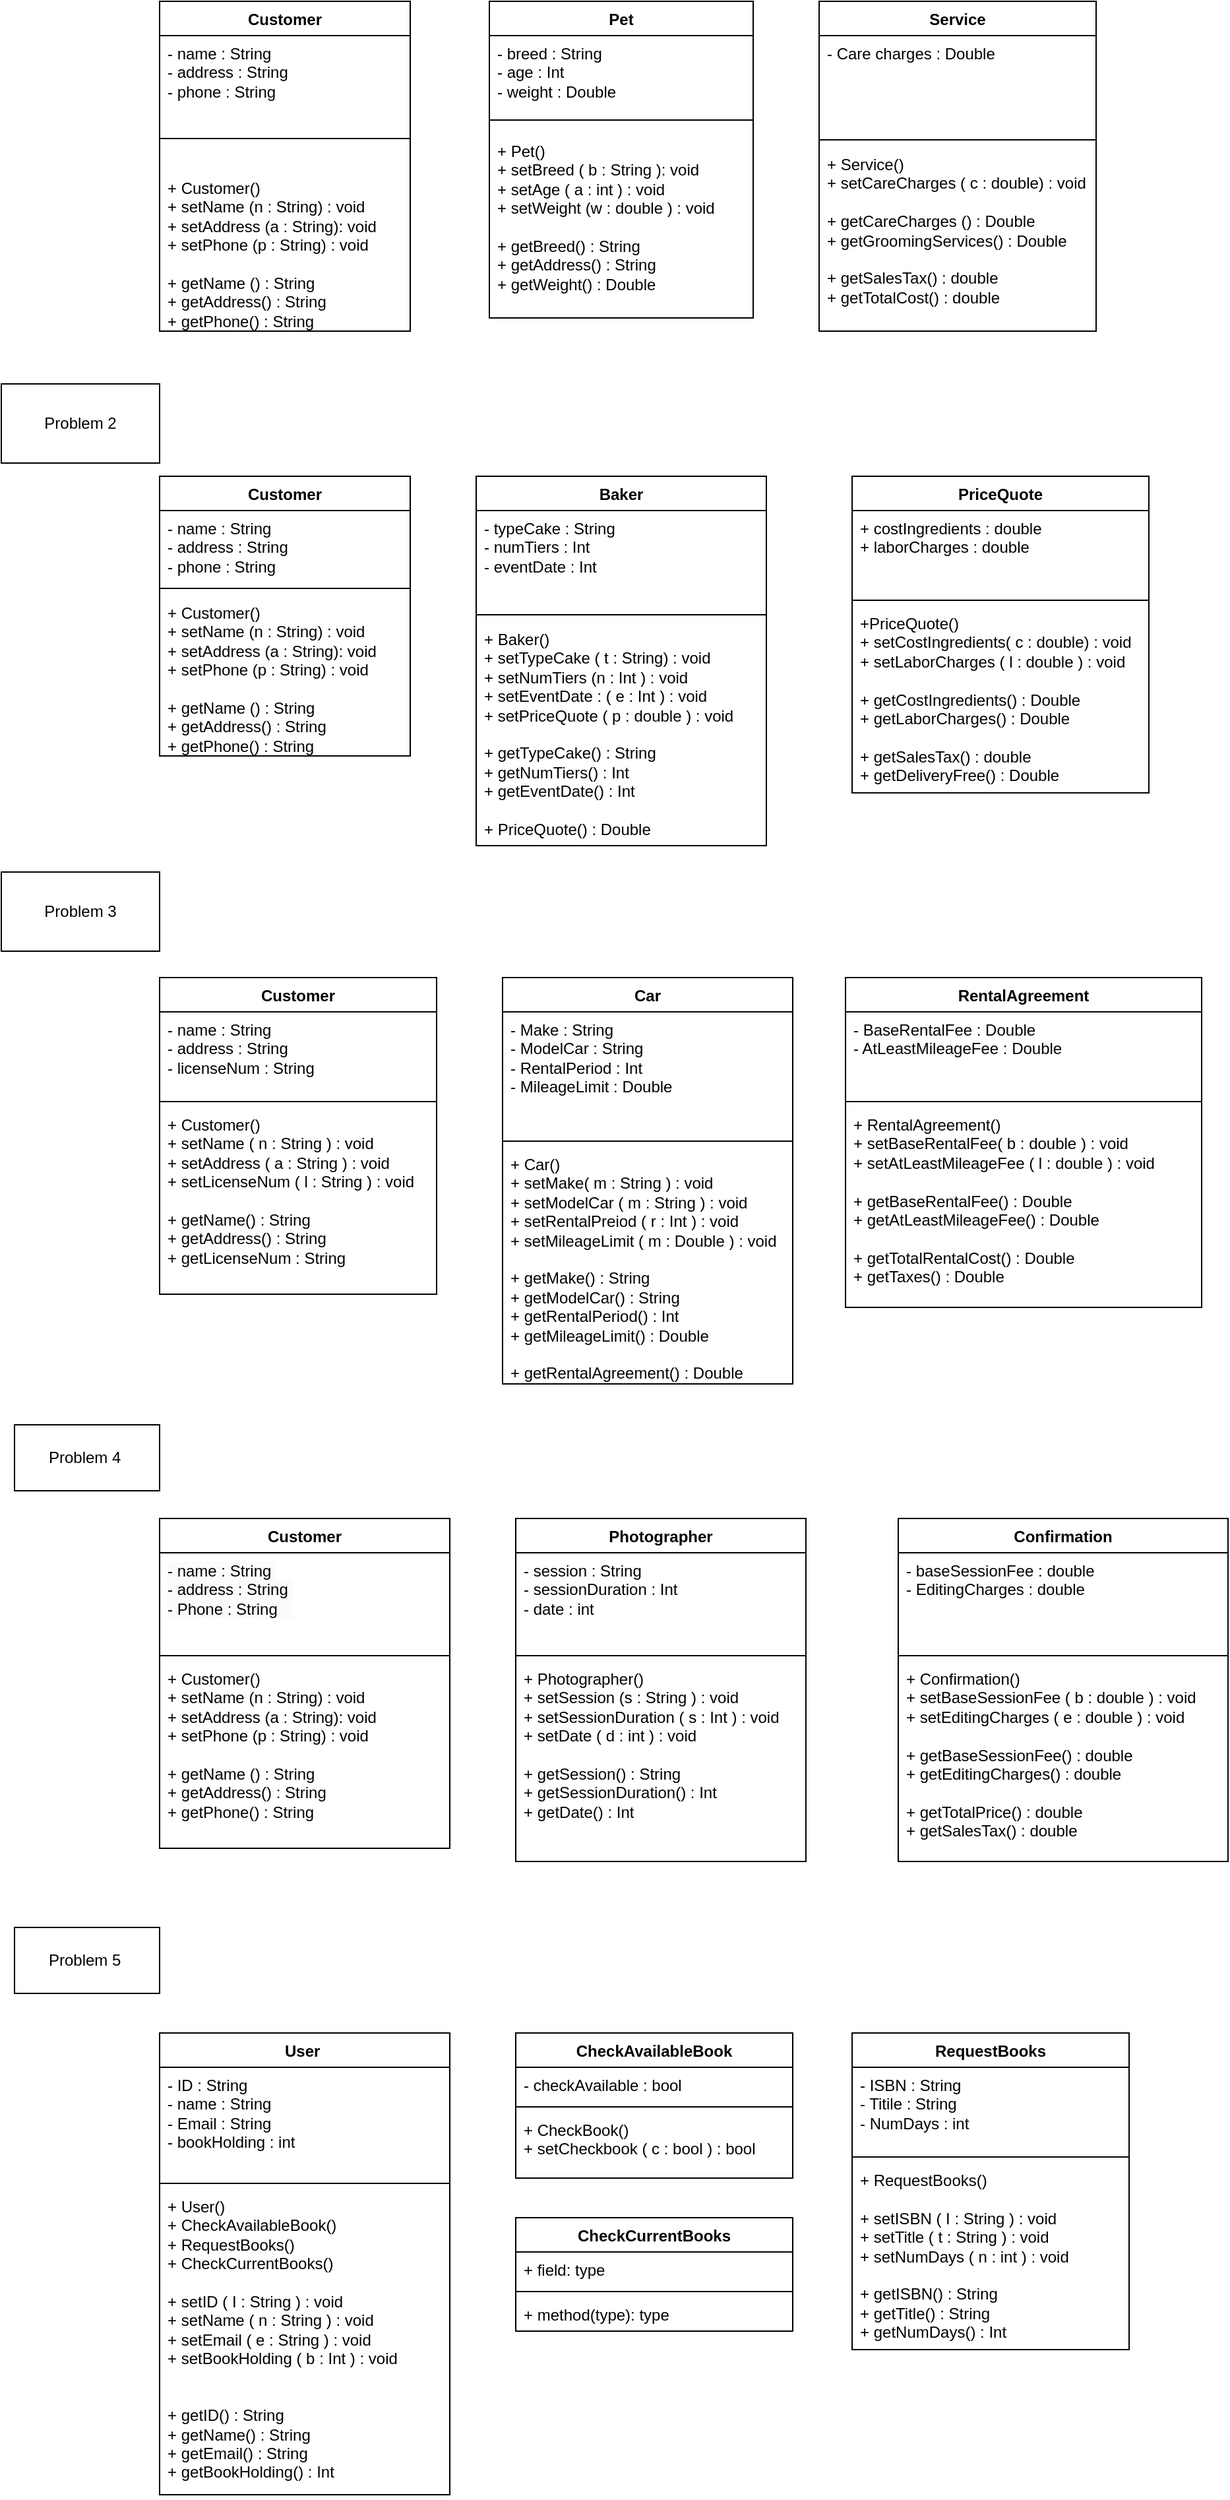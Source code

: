 <mxfile version="24.7.17">
  <diagram name="Trang-1" id="WxA1R4b5yNmjerVU3twO">
    <mxGraphModel dx="1877" dy="565" grid="1" gridSize="10" guides="1" tooltips="1" connect="1" arrows="1" fold="1" page="1" pageScale="1" pageWidth="827" pageHeight="1169" math="0" shadow="0">
      <root>
        <mxCell id="0" />
        <mxCell id="1" parent="0" />
        <mxCell id="9NUMEEZ8bmOmCa07p7i1-1" value="Customer" style="swimlane;fontStyle=1;align=center;verticalAlign=top;childLayout=stackLayout;horizontal=1;startSize=26;horizontalStack=0;resizeParent=1;resizeParentMax=0;resizeLast=0;collapsible=1;marginBottom=0;whiteSpace=wrap;html=1;" vertex="1" parent="1">
          <mxGeometry x="40" y="40" width="190" height="250" as="geometry" />
        </mxCell>
        <mxCell id="9NUMEEZ8bmOmCa07p7i1-2" value="- name : String&lt;div&gt;- address : String&amp;nbsp;&lt;/div&gt;&lt;div&gt;- phone : String&amp;nbsp;&lt;/div&gt;&lt;div&gt;&lt;br&gt;&lt;/div&gt;&lt;div&gt;&lt;br&gt;&lt;/div&gt;&lt;div&gt;&lt;br&gt;&lt;/div&gt;&lt;div&gt;&lt;br&gt;&lt;/div&gt;&lt;div&gt;&lt;br&gt;&lt;/div&gt;" style="text;strokeColor=none;fillColor=none;align=left;verticalAlign=top;spacingLeft=4;spacingRight=4;overflow=hidden;rotatable=0;points=[[0,0.5],[1,0.5]];portConstraint=eastwest;whiteSpace=wrap;html=1;" vertex="1" parent="9NUMEEZ8bmOmCa07p7i1-1">
          <mxGeometry y="26" width="190" height="54" as="geometry" />
        </mxCell>
        <mxCell id="9NUMEEZ8bmOmCa07p7i1-3" value="" style="line;strokeWidth=1;fillColor=none;align=left;verticalAlign=middle;spacingTop=-1;spacingLeft=3;spacingRight=3;rotatable=0;labelPosition=right;points=[];portConstraint=eastwest;strokeColor=inherit;" vertex="1" parent="9NUMEEZ8bmOmCa07p7i1-1">
          <mxGeometry y="80" width="190" height="48" as="geometry" />
        </mxCell>
        <mxCell id="9NUMEEZ8bmOmCa07p7i1-4" value="+ Customer()&amp;nbsp;&lt;div&gt;+ setName (n : String) : void&lt;/div&gt;&lt;div&gt;+ setAddress (a : String): void&lt;br&gt;&lt;div&gt;+ setPhone (p : String) : void&lt;/div&gt;&lt;/div&gt;&lt;div&gt;&lt;br&gt;&lt;/div&gt;&lt;div&gt;+ getName () : String&lt;/div&gt;&lt;div&gt;+ getAddress() : String&lt;/div&gt;&lt;div&gt;+ getPhone() : String&lt;/div&gt;" style="text;strokeColor=none;fillColor=none;align=left;verticalAlign=top;spacingLeft=4;spacingRight=4;overflow=hidden;rotatable=0;points=[[0,0.5],[1,0.5]];portConstraint=eastwest;whiteSpace=wrap;html=1;" vertex="1" parent="9NUMEEZ8bmOmCa07p7i1-1">
          <mxGeometry y="128" width="190" height="122" as="geometry" />
        </mxCell>
        <mxCell id="9NUMEEZ8bmOmCa07p7i1-13" value="Pet" style="swimlane;fontStyle=1;align=center;verticalAlign=top;childLayout=stackLayout;horizontal=1;startSize=26;horizontalStack=0;resizeParent=1;resizeParentMax=0;resizeLast=0;collapsible=1;marginBottom=0;whiteSpace=wrap;html=1;" vertex="1" parent="1">
          <mxGeometry x="290" y="40" width="200" height="240" as="geometry" />
        </mxCell>
        <mxCell id="9NUMEEZ8bmOmCa07p7i1-14" value="- breed : String&amp;nbsp;&lt;div&gt;- age : Int&amp;nbsp;&lt;/div&gt;&lt;div&gt;- weight : Double&lt;/div&gt;" style="text;strokeColor=none;fillColor=none;align=left;verticalAlign=top;spacingLeft=4;spacingRight=4;overflow=hidden;rotatable=0;points=[[0,0.5],[1,0.5]];portConstraint=eastwest;whiteSpace=wrap;html=1;" vertex="1" parent="9NUMEEZ8bmOmCa07p7i1-13">
          <mxGeometry y="26" width="200" height="54" as="geometry" />
        </mxCell>
        <mxCell id="9NUMEEZ8bmOmCa07p7i1-15" value="" style="line;strokeWidth=1;fillColor=none;align=left;verticalAlign=middle;spacingTop=-1;spacingLeft=3;spacingRight=3;rotatable=0;labelPosition=right;points=[];portConstraint=eastwest;strokeColor=inherit;" vertex="1" parent="9NUMEEZ8bmOmCa07p7i1-13">
          <mxGeometry y="80" width="200" height="20" as="geometry" />
        </mxCell>
        <mxCell id="9NUMEEZ8bmOmCa07p7i1-16" value="+ Pet()&amp;nbsp;&lt;div&gt;+ setBreed ( b : String ): void&lt;/div&gt;&lt;div&gt;+ setAge ( a : int ) : void&lt;/div&gt;&lt;div&gt;+ setWeight (w : double ) : void&lt;/div&gt;&lt;div&gt;&lt;br&gt;&lt;/div&gt;&lt;div&gt;+ getBreed() : String&lt;/div&gt;&lt;div&gt;+ getAddress() : String&lt;/div&gt;&lt;div&gt;+ getWeight() : Double&lt;/div&gt;" style="text;strokeColor=none;fillColor=none;align=left;verticalAlign=top;spacingLeft=4;spacingRight=4;overflow=hidden;rotatable=0;points=[[0,0.5],[1,0.5]];portConstraint=eastwest;whiteSpace=wrap;html=1;" vertex="1" parent="9NUMEEZ8bmOmCa07p7i1-13">
          <mxGeometry y="100" width="200" height="140" as="geometry" />
        </mxCell>
        <mxCell id="9NUMEEZ8bmOmCa07p7i1-17" value="Service" style="swimlane;fontStyle=1;align=center;verticalAlign=top;childLayout=stackLayout;horizontal=1;startSize=26;horizontalStack=0;resizeParent=1;resizeParentMax=0;resizeLast=0;collapsible=1;marginBottom=0;whiteSpace=wrap;html=1;" vertex="1" parent="1">
          <mxGeometry x="540" y="40" width="210" height="250" as="geometry" />
        </mxCell>
        <mxCell id="9NUMEEZ8bmOmCa07p7i1-18" value="&lt;div&gt;- Care charges : Double&lt;/div&gt;&lt;div&gt;&lt;br&gt;&lt;/div&gt;" style="text;strokeColor=none;fillColor=none;align=left;verticalAlign=top;spacingLeft=4;spacingRight=4;overflow=hidden;rotatable=0;points=[[0,0.5],[1,0.5]];portConstraint=eastwest;whiteSpace=wrap;html=1;" vertex="1" parent="9NUMEEZ8bmOmCa07p7i1-17">
          <mxGeometry y="26" width="210" height="74" as="geometry" />
        </mxCell>
        <mxCell id="9NUMEEZ8bmOmCa07p7i1-19" value="" style="line;strokeWidth=1;fillColor=none;align=left;verticalAlign=middle;spacingTop=-1;spacingLeft=3;spacingRight=3;rotatable=0;labelPosition=right;points=[];portConstraint=eastwest;strokeColor=inherit;" vertex="1" parent="9NUMEEZ8bmOmCa07p7i1-17">
          <mxGeometry y="100" width="210" height="10" as="geometry" />
        </mxCell>
        <mxCell id="9NUMEEZ8bmOmCa07p7i1-20" value="+ Service()&lt;div&gt;+ setCareCharges ( c : double) : void&lt;/div&gt;&lt;div&gt;&lt;br&gt;&lt;/div&gt;&lt;div&gt;+ getCareCharges () : Double&lt;/div&gt;&lt;div&gt;+ getGroomingServices() : Double&lt;/div&gt;&lt;div&gt;&lt;br&gt;&lt;/div&gt;&lt;div&gt;+ getSalesTax() : double&lt;/div&gt;&lt;div&gt;+ getTotalCost() : double&lt;/div&gt;" style="text;strokeColor=none;fillColor=none;align=left;verticalAlign=top;spacingLeft=4;spacingRight=4;overflow=hidden;rotatable=0;points=[[0,0.5],[1,0.5]];portConstraint=eastwest;whiteSpace=wrap;html=1;" vertex="1" parent="9NUMEEZ8bmOmCa07p7i1-17">
          <mxGeometry y="110" width="210" height="140" as="geometry" />
        </mxCell>
        <mxCell id="9NUMEEZ8bmOmCa07p7i1-21" value="Problem 2" style="whiteSpace=wrap;html=1;" vertex="1" parent="1">
          <mxGeometry x="-80" y="330" width="120" height="60" as="geometry" />
        </mxCell>
        <mxCell id="9NUMEEZ8bmOmCa07p7i1-22" value="Customer" style="swimlane;fontStyle=1;align=center;verticalAlign=top;childLayout=stackLayout;horizontal=1;startSize=26;horizontalStack=0;resizeParent=1;resizeParentMax=0;resizeLast=0;collapsible=1;marginBottom=0;whiteSpace=wrap;html=1;" vertex="1" parent="1">
          <mxGeometry x="40" y="400" width="190" height="212" as="geometry" />
        </mxCell>
        <mxCell id="9NUMEEZ8bmOmCa07p7i1-23" value="- name : String&lt;div&gt;- address : String&amp;nbsp;&lt;/div&gt;&lt;div&gt;- phone : String&amp;nbsp;&lt;/div&gt;&lt;div&gt;&lt;br&gt;&lt;/div&gt;&lt;div&gt;&lt;br&gt;&lt;/div&gt;&lt;div&gt;&lt;br&gt;&lt;/div&gt;&lt;div&gt;&lt;br&gt;&lt;/div&gt;&lt;div&gt;&lt;br&gt;&lt;/div&gt;" style="text;strokeColor=none;fillColor=none;align=left;verticalAlign=top;spacingLeft=4;spacingRight=4;overflow=hidden;rotatable=0;points=[[0,0.5],[1,0.5]];portConstraint=eastwest;whiteSpace=wrap;html=1;" vertex="1" parent="9NUMEEZ8bmOmCa07p7i1-22">
          <mxGeometry y="26" width="190" height="54" as="geometry" />
        </mxCell>
        <mxCell id="9NUMEEZ8bmOmCa07p7i1-24" value="" style="line;strokeWidth=1;fillColor=none;align=left;verticalAlign=middle;spacingTop=-1;spacingLeft=3;spacingRight=3;rotatable=0;labelPosition=right;points=[];portConstraint=eastwest;strokeColor=inherit;" vertex="1" parent="9NUMEEZ8bmOmCa07p7i1-22">
          <mxGeometry y="80" width="190" height="10" as="geometry" />
        </mxCell>
        <mxCell id="9NUMEEZ8bmOmCa07p7i1-25" value="+ Customer()&amp;nbsp;&lt;div&gt;+ setName (n : String) : void&lt;/div&gt;&lt;div&gt;+ setAddress (a : String): void&lt;br&gt;&lt;div&gt;+ setPhone (p : String) : void&lt;/div&gt;&lt;/div&gt;&lt;div&gt;&lt;br&gt;&lt;/div&gt;&lt;div&gt;+ getName () : String&lt;/div&gt;&lt;div&gt;+ getAddress() : String&lt;/div&gt;&lt;div&gt;+ getPhone() : String&lt;/div&gt;" style="text;strokeColor=none;fillColor=none;align=left;verticalAlign=top;spacingLeft=4;spacingRight=4;overflow=hidden;rotatable=0;points=[[0,0.5],[1,0.5]];portConstraint=eastwest;whiteSpace=wrap;html=1;" vertex="1" parent="9NUMEEZ8bmOmCa07p7i1-22">
          <mxGeometry y="90" width="190" height="122" as="geometry" />
        </mxCell>
        <mxCell id="9NUMEEZ8bmOmCa07p7i1-26" value="Baker" style="swimlane;fontStyle=1;align=center;verticalAlign=top;childLayout=stackLayout;horizontal=1;startSize=26;horizontalStack=0;resizeParent=1;resizeParentMax=0;resizeLast=0;collapsible=1;marginBottom=0;whiteSpace=wrap;html=1;" vertex="1" parent="1">
          <mxGeometry x="280" y="400" width="220" height="280" as="geometry" />
        </mxCell>
        <mxCell id="9NUMEEZ8bmOmCa07p7i1-27" value="- typeCake : String&lt;div&gt;- numTiers : Int&amp;nbsp;&lt;/div&gt;&lt;div&gt;- eventDate : Int&amp;nbsp;&lt;/div&gt;&lt;div&gt;&lt;br&gt;&lt;/div&gt;&lt;div&gt;&lt;br&gt;&lt;/div&gt;&lt;div&gt;&lt;br&gt;&lt;/div&gt;&lt;div&gt;&lt;br&gt;&lt;/div&gt;&lt;div&gt;&lt;br&gt;&lt;/div&gt;&lt;div&gt;&lt;br&gt;&lt;/div&gt;" style="text;strokeColor=none;fillColor=none;align=left;verticalAlign=top;spacingLeft=4;spacingRight=4;overflow=hidden;rotatable=0;points=[[0,0.5],[1,0.5]];portConstraint=eastwest;whiteSpace=wrap;html=1;" vertex="1" parent="9NUMEEZ8bmOmCa07p7i1-26">
          <mxGeometry y="26" width="220" height="74" as="geometry" />
        </mxCell>
        <mxCell id="9NUMEEZ8bmOmCa07p7i1-28" value="" style="line;strokeWidth=1;fillColor=none;align=left;verticalAlign=middle;spacingTop=-1;spacingLeft=3;spacingRight=3;rotatable=0;labelPosition=right;points=[];portConstraint=eastwest;strokeColor=inherit;" vertex="1" parent="9NUMEEZ8bmOmCa07p7i1-26">
          <mxGeometry y="100" width="220" height="10" as="geometry" />
        </mxCell>
        <mxCell id="9NUMEEZ8bmOmCa07p7i1-29" value="+ Baker()&amp;nbsp;&lt;div&gt;+ setTypeCake ( t : String) : void&lt;/div&gt;&lt;div&gt;+ setNumTiers (n : Int ) : void&amp;nbsp;&lt;/div&gt;&lt;div&gt;+ setEventDate : ( e : Int ) : void&lt;/div&gt;&lt;div&gt;+ setPriceQuote ( p : double ) : void&lt;/div&gt;&lt;div&gt;&lt;br&gt;&lt;/div&gt;&lt;div&gt;+ getTypeCake() : String&lt;/div&gt;&lt;div&gt;+ getNumTiers() : Int&amp;nbsp;&lt;/div&gt;&lt;div&gt;+ getEventDate() : Int&lt;/div&gt;&lt;div&gt;&lt;br&gt;&lt;/div&gt;&lt;div&gt;+ PriceQuote() : Double&lt;/div&gt;&lt;div&gt;&amp;nbsp;&lt;/div&gt;" style="text;strokeColor=none;fillColor=none;align=left;verticalAlign=top;spacingLeft=4;spacingRight=4;overflow=hidden;rotatable=0;points=[[0,0.5],[1,0.5]];portConstraint=eastwest;whiteSpace=wrap;html=1;" vertex="1" parent="9NUMEEZ8bmOmCa07p7i1-26">
          <mxGeometry y="110" width="220" height="170" as="geometry" />
        </mxCell>
        <mxCell id="9NUMEEZ8bmOmCa07p7i1-30" value="PriceQuote" style="swimlane;fontStyle=1;align=center;verticalAlign=top;childLayout=stackLayout;horizontal=1;startSize=26;horizontalStack=0;resizeParent=1;resizeParentMax=0;resizeLast=0;collapsible=1;marginBottom=0;whiteSpace=wrap;html=1;" vertex="1" parent="1">
          <mxGeometry x="565" y="400" width="225" height="240" as="geometry" />
        </mxCell>
        <mxCell id="9NUMEEZ8bmOmCa07p7i1-31" value="+ costIngredients : double&amp;nbsp;&lt;div&gt;+ laborCharges : double&amp;nbsp;&lt;/div&gt;&lt;div&gt;&lt;br&gt;&lt;/div&gt;" style="text;strokeColor=none;fillColor=none;align=left;verticalAlign=top;spacingLeft=4;spacingRight=4;overflow=hidden;rotatable=0;points=[[0,0.5],[1,0.5]];portConstraint=eastwest;whiteSpace=wrap;html=1;" vertex="1" parent="9NUMEEZ8bmOmCa07p7i1-30">
          <mxGeometry y="26" width="225" height="64" as="geometry" />
        </mxCell>
        <mxCell id="9NUMEEZ8bmOmCa07p7i1-32" value="" style="line;strokeWidth=1;fillColor=none;align=left;verticalAlign=middle;spacingTop=-1;spacingLeft=3;spacingRight=3;rotatable=0;labelPosition=right;points=[];portConstraint=eastwest;strokeColor=inherit;" vertex="1" parent="9NUMEEZ8bmOmCa07p7i1-30">
          <mxGeometry y="90" width="225" height="8" as="geometry" />
        </mxCell>
        <mxCell id="9NUMEEZ8bmOmCa07p7i1-33" value="+PriceQuote()&amp;nbsp;&lt;div&gt;+ setCostIngredients( c : double) : void&lt;/div&gt;&lt;div&gt;+ setLaborCharges ( l : double ) : void&lt;/div&gt;&lt;div&gt;&lt;br&gt;&lt;/div&gt;&lt;div&gt;+ getCostIngredients() : Double&amp;nbsp;&lt;/div&gt;&lt;div&gt;+ getLaborCharges() : Double&amp;nbsp;&lt;/div&gt;&lt;div&gt;&lt;br&gt;&lt;/div&gt;&lt;div&gt;+ getSalesTax() : double&lt;/div&gt;&lt;div&gt;+ getDeliveryFree() : Double&lt;/div&gt;&lt;div&gt;&lt;br&gt;&lt;/div&gt;" style="text;strokeColor=none;fillColor=none;align=left;verticalAlign=top;spacingLeft=4;spacingRight=4;overflow=hidden;rotatable=0;points=[[0,0.5],[1,0.5]];portConstraint=eastwest;whiteSpace=wrap;html=1;" vertex="1" parent="9NUMEEZ8bmOmCa07p7i1-30">
          <mxGeometry y="98" width="225" height="142" as="geometry" />
        </mxCell>
        <mxCell id="9NUMEEZ8bmOmCa07p7i1-34" value="Problem 3" style="html=1;whiteSpace=wrap;" vertex="1" parent="1">
          <mxGeometry x="-80" y="700" width="120" height="60" as="geometry" />
        </mxCell>
        <mxCell id="9NUMEEZ8bmOmCa07p7i1-36" value="Customer" style="swimlane;fontStyle=1;align=center;verticalAlign=top;childLayout=stackLayout;horizontal=1;startSize=26;horizontalStack=0;resizeParent=1;resizeParentMax=0;resizeLast=0;collapsible=1;marginBottom=0;whiteSpace=wrap;html=1;" vertex="1" parent="1">
          <mxGeometry x="40" y="780" width="210" height="240" as="geometry" />
        </mxCell>
        <mxCell id="9NUMEEZ8bmOmCa07p7i1-37" value="- name : String&amp;nbsp;&lt;div&gt;- address : String&amp;nbsp;&lt;/div&gt;&lt;div&gt;- licenseNum : String&amp;nbsp;&lt;/div&gt;" style="text;strokeColor=none;fillColor=none;align=left;verticalAlign=top;spacingLeft=4;spacingRight=4;overflow=hidden;rotatable=0;points=[[0,0.5],[1,0.5]];portConstraint=eastwest;whiteSpace=wrap;html=1;" vertex="1" parent="9NUMEEZ8bmOmCa07p7i1-36">
          <mxGeometry y="26" width="210" height="64" as="geometry" />
        </mxCell>
        <mxCell id="9NUMEEZ8bmOmCa07p7i1-38" value="" style="line;strokeWidth=1;fillColor=none;align=left;verticalAlign=middle;spacingTop=-1;spacingLeft=3;spacingRight=3;rotatable=0;labelPosition=right;points=[];portConstraint=eastwest;strokeColor=inherit;" vertex="1" parent="9NUMEEZ8bmOmCa07p7i1-36">
          <mxGeometry y="90" width="210" height="8" as="geometry" />
        </mxCell>
        <mxCell id="9NUMEEZ8bmOmCa07p7i1-39" value="+ Customer()&amp;nbsp;&lt;div&gt;+ setName ( n : String ) : void&lt;/div&gt;&lt;div&gt;+ setAddress ( a : String ) : void&amp;nbsp;&lt;/div&gt;&lt;div&gt;+ setLicenseNum ( l : String ) : void&amp;nbsp;&lt;/div&gt;&lt;div&gt;&lt;br&gt;&lt;/div&gt;&lt;div&gt;+ getName() : String&amp;nbsp;&lt;/div&gt;&lt;div&gt;+ getAddress() : String&amp;nbsp;&lt;/div&gt;&lt;div&gt;+ getLicenseNum : String&lt;/div&gt;" style="text;strokeColor=none;fillColor=none;align=left;verticalAlign=top;spacingLeft=4;spacingRight=4;overflow=hidden;rotatable=0;points=[[0,0.5],[1,0.5]];portConstraint=eastwest;whiteSpace=wrap;html=1;" vertex="1" parent="9NUMEEZ8bmOmCa07p7i1-36">
          <mxGeometry y="98" width="210" height="142" as="geometry" />
        </mxCell>
        <mxCell id="9NUMEEZ8bmOmCa07p7i1-40" value="Car" style="swimlane;fontStyle=1;align=center;verticalAlign=top;childLayout=stackLayout;horizontal=1;startSize=26;horizontalStack=0;resizeParent=1;resizeParentMax=0;resizeLast=0;collapsible=1;marginBottom=0;whiteSpace=wrap;html=1;" vertex="1" parent="1">
          <mxGeometry x="300" y="780" width="220" height="308" as="geometry" />
        </mxCell>
        <mxCell id="9NUMEEZ8bmOmCa07p7i1-41" value="- Make : String&lt;div&gt;- ModelCar : String&lt;div&gt;- RentalPeriod : Int&lt;/div&gt;&lt;div&gt;- MileageLimit : Double&amp;nbsp;&lt;/div&gt;&lt;div&gt;&lt;br&gt;&lt;/div&gt;&lt;/div&gt;" style="text;strokeColor=none;fillColor=none;align=left;verticalAlign=top;spacingLeft=4;spacingRight=4;overflow=hidden;rotatable=0;points=[[0,0.5],[1,0.5]];portConstraint=eastwest;whiteSpace=wrap;html=1;" vertex="1" parent="9NUMEEZ8bmOmCa07p7i1-40">
          <mxGeometry y="26" width="220" height="94" as="geometry" />
        </mxCell>
        <mxCell id="9NUMEEZ8bmOmCa07p7i1-42" value="" style="line;strokeWidth=1;fillColor=none;align=left;verticalAlign=middle;spacingTop=-1;spacingLeft=3;spacingRight=3;rotatable=0;labelPosition=right;points=[];portConstraint=eastwest;strokeColor=inherit;" vertex="1" parent="9NUMEEZ8bmOmCa07p7i1-40">
          <mxGeometry y="120" width="220" height="8" as="geometry" />
        </mxCell>
        <mxCell id="9NUMEEZ8bmOmCa07p7i1-43" value="+ Car()&amp;nbsp;&lt;div&gt;+ setMake( m : String ) : void&amp;nbsp;&lt;/div&gt;&lt;div&gt;+ setModelCar ( m : String ) : void&lt;/div&gt;&lt;div&gt;+ setRentalPreiod ( r : Int ) : void&amp;nbsp;&lt;/div&gt;&lt;div&gt;+ setMileageLimit ( m : Double ) : void&lt;/div&gt;&lt;div&gt;&lt;br&gt;&lt;/div&gt;&lt;div&gt;+ getMake() : String&amp;nbsp;&lt;/div&gt;&lt;div&gt;+ getModelCar() : String&amp;nbsp;&lt;/div&gt;&lt;div&gt;+ getRentalPeriod() : Int&amp;nbsp;&lt;/div&gt;&lt;div&gt;+ getMileageLimit() : Double&lt;/div&gt;&lt;div&gt;&lt;br&gt;&lt;/div&gt;&lt;div&gt;+ getRentalAgreement() : Double&amp;nbsp;&lt;/div&gt;" style="text;strokeColor=none;fillColor=none;align=left;verticalAlign=top;spacingLeft=4;spacingRight=4;overflow=hidden;rotatable=0;points=[[0,0.5],[1,0.5]];portConstraint=eastwest;whiteSpace=wrap;html=1;" vertex="1" parent="9NUMEEZ8bmOmCa07p7i1-40">
          <mxGeometry y="128" width="220" height="180" as="geometry" />
        </mxCell>
        <mxCell id="9NUMEEZ8bmOmCa07p7i1-44" value="RentalAgreement" style="swimlane;fontStyle=1;align=center;verticalAlign=top;childLayout=stackLayout;horizontal=1;startSize=26;horizontalStack=0;resizeParent=1;resizeParentMax=0;resizeLast=0;collapsible=1;marginBottom=0;whiteSpace=wrap;html=1;" vertex="1" parent="1">
          <mxGeometry x="560" y="780" width="270" height="250" as="geometry" />
        </mxCell>
        <mxCell id="9NUMEEZ8bmOmCa07p7i1-45" value="- BaseRentalFee : Double&amp;nbsp;&lt;div&gt;- AtLeastMileageFee : Double&amp;nbsp;&lt;/div&gt;&lt;div&gt;&lt;br&gt;&lt;/div&gt;" style="text;strokeColor=none;fillColor=none;align=left;verticalAlign=top;spacingLeft=4;spacingRight=4;overflow=hidden;rotatable=0;points=[[0,0.5],[1,0.5]];portConstraint=eastwest;whiteSpace=wrap;html=1;" vertex="1" parent="9NUMEEZ8bmOmCa07p7i1-44">
          <mxGeometry y="26" width="270" height="64" as="geometry" />
        </mxCell>
        <mxCell id="9NUMEEZ8bmOmCa07p7i1-46" value="" style="line;strokeWidth=1;fillColor=none;align=left;verticalAlign=middle;spacingTop=-1;spacingLeft=3;spacingRight=3;rotatable=0;labelPosition=right;points=[];portConstraint=eastwest;strokeColor=inherit;" vertex="1" parent="9NUMEEZ8bmOmCa07p7i1-44">
          <mxGeometry y="90" width="270" height="8" as="geometry" />
        </mxCell>
        <mxCell id="9NUMEEZ8bmOmCa07p7i1-47" value="+ RentalAgreement()&amp;nbsp;&lt;div&gt;+ setBaseRentalFee( b : double ) : void&lt;/div&gt;&lt;div&gt;+ setAtLeastMileageFee ( l : double ) : void&lt;/div&gt;&lt;div&gt;&lt;br&gt;&lt;/div&gt;&lt;div&gt;+ getBaseRentalFee() : Double&lt;/div&gt;&lt;div&gt;+ getAtLeastMileageFee() : Double&amp;nbsp;&lt;/div&gt;&lt;div&gt;&lt;br&gt;&lt;/div&gt;&lt;div&gt;+ getTotalRentalCost() : Double&lt;/div&gt;&lt;div&gt;+ getTaxes() : Double&amp;nbsp;&lt;/div&gt;" style="text;strokeColor=none;fillColor=none;align=left;verticalAlign=top;spacingLeft=4;spacingRight=4;overflow=hidden;rotatable=0;points=[[0,0.5],[1,0.5]];portConstraint=eastwest;whiteSpace=wrap;html=1;" vertex="1" parent="9NUMEEZ8bmOmCa07p7i1-44">
          <mxGeometry y="98" width="270" height="152" as="geometry" />
        </mxCell>
        <mxCell id="9NUMEEZ8bmOmCa07p7i1-48" value="Problem 4&amp;nbsp;" style="html=1;whiteSpace=wrap;" vertex="1" parent="1">
          <mxGeometry x="-70" y="1119" width="110" height="50" as="geometry" />
        </mxCell>
        <mxCell id="9NUMEEZ8bmOmCa07p7i1-49" value="Customer" style="swimlane;fontStyle=1;align=center;verticalAlign=top;childLayout=stackLayout;horizontal=1;startSize=26;horizontalStack=0;resizeParent=1;resizeParentMax=0;resizeLast=0;collapsible=1;marginBottom=0;whiteSpace=wrap;html=1;" vertex="1" parent="1">
          <mxGeometry x="40" y="1190" width="220" height="250" as="geometry" />
        </mxCell>
        <mxCell id="9NUMEEZ8bmOmCa07p7i1-50" value="&lt;span style=&quot;color: rgb(0, 0, 0); font-family: Helvetica; font-size: 12px; font-style: normal; font-variant-ligatures: normal; font-variant-caps: normal; font-weight: 400; letter-spacing: normal; orphans: 2; text-align: left; text-indent: 0px; text-transform: none; widows: 2; word-spacing: 0px; -webkit-text-stroke-width: 0px; white-space: normal; background-color: rgb(251, 251, 251); text-decoration-thickness: initial; text-decoration-style: initial; text-decoration-color: initial; display: inline !important; float: none;&quot;&gt;- name : String&amp;nbsp;&lt;/span&gt;&lt;div style=&quot;forced-color-adjust: none; color: rgb(0, 0, 0); font-family: Helvetica; font-size: 12px; font-style: normal; font-variant-ligatures: normal; font-variant-caps: normal; font-weight: 400; letter-spacing: normal; orphans: 2; text-align: left; text-indent: 0px; text-transform: none; widows: 2; word-spacing: 0px; -webkit-text-stroke-width: 0px; white-space: normal; background-color: rgb(251, 251, 251); text-decoration-thickness: initial; text-decoration-style: initial; text-decoration-color: initial;&quot;&gt;- address : String&amp;nbsp;&lt;/div&gt;&lt;div style=&quot;forced-color-adjust: none; color: rgb(0, 0, 0); font-family: Helvetica; font-size: 12px; font-style: normal; font-variant-ligatures: normal; font-variant-caps: normal; font-weight: 400; letter-spacing: normal; orphans: 2; text-align: left; text-indent: 0px; text-transform: none; widows: 2; word-spacing: 0px; -webkit-text-stroke-width: 0px; white-space: normal; background-color: rgb(251, 251, 251); text-decoration-thickness: initial; text-decoration-style: initial; text-decoration-color: initial;&quot;&gt;- Phone : String&amp;nbsp;&amp;nbsp;&lt;/div&gt;&lt;div&gt;&lt;br&gt;&lt;/div&gt;" style="text;strokeColor=none;fillColor=none;align=left;verticalAlign=top;spacingLeft=4;spacingRight=4;overflow=hidden;rotatable=0;points=[[0,0.5],[1,0.5]];portConstraint=eastwest;whiteSpace=wrap;html=1;" vertex="1" parent="9NUMEEZ8bmOmCa07p7i1-49">
          <mxGeometry y="26" width="220" height="74" as="geometry" />
        </mxCell>
        <mxCell id="9NUMEEZ8bmOmCa07p7i1-51" value="" style="line;strokeWidth=1;fillColor=none;align=left;verticalAlign=middle;spacingTop=-1;spacingLeft=3;spacingRight=3;rotatable=0;labelPosition=right;points=[];portConstraint=eastwest;strokeColor=inherit;" vertex="1" parent="9NUMEEZ8bmOmCa07p7i1-49">
          <mxGeometry y="100" width="220" height="8" as="geometry" />
        </mxCell>
        <mxCell id="9NUMEEZ8bmOmCa07p7i1-52" value="+ Customer()&amp;nbsp;&lt;div&gt;+ setName (n : String) : void&lt;/div&gt;&lt;div&gt;+ setAddress (a : String): void&lt;br&gt;&lt;div&gt;+ setPhone (p : String) : void&lt;/div&gt;&lt;/div&gt;&lt;div&gt;&lt;br&gt;&lt;/div&gt;&lt;div&gt;+ getName () : String&lt;/div&gt;&lt;div&gt;+ getAddress() : String&lt;/div&gt;&lt;div&gt;+ getPhone() : String&lt;/div&gt;" style="text;strokeColor=none;fillColor=none;align=left;verticalAlign=top;spacingLeft=4;spacingRight=4;overflow=hidden;rotatable=0;points=[[0,0.5],[1,0.5]];portConstraint=eastwest;whiteSpace=wrap;html=1;" vertex="1" parent="9NUMEEZ8bmOmCa07p7i1-49">
          <mxGeometry y="108" width="220" height="142" as="geometry" />
        </mxCell>
        <mxCell id="9NUMEEZ8bmOmCa07p7i1-54" value="Photographer" style="swimlane;fontStyle=1;align=center;verticalAlign=top;childLayout=stackLayout;horizontal=1;startSize=26;horizontalStack=0;resizeParent=1;resizeParentMax=0;resizeLast=0;collapsible=1;marginBottom=0;whiteSpace=wrap;html=1;" vertex="1" parent="1">
          <mxGeometry x="310" y="1190" width="220" height="260" as="geometry" />
        </mxCell>
        <mxCell id="9NUMEEZ8bmOmCa07p7i1-55" value="- session : String&lt;div&gt;- sessionDuration : Int&amp;nbsp;&lt;/div&gt;&lt;div&gt;- date : int&amp;nbsp;&lt;/div&gt;" style="text;strokeColor=none;fillColor=none;align=left;verticalAlign=top;spacingLeft=4;spacingRight=4;overflow=hidden;rotatable=0;points=[[0,0.5],[1,0.5]];portConstraint=eastwest;whiteSpace=wrap;html=1;" vertex="1" parent="9NUMEEZ8bmOmCa07p7i1-54">
          <mxGeometry y="26" width="220" height="74" as="geometry" />
        </mxCell>
        <mxCell id="9NUMEEZ8bmOmCa07p7i1-56" value="" style="line;strokeWidth=1;fillColor=none;align=left;verticalAlign=middle;spacingTop=-1;spacingLeft=3;spacingRight=3;rotatable=0;labelPosition=right;points=[];portConstraint=eastwest;strokeColor=inherit;" vertex="1" parent="9NUMEEZ8bmOmCa07p7i1-54">
          <mxGeometry y="100" width="220" height="8" as="geometry" />
        </mxCell>
        <mxCell id="9NUMEEZ8bmOmCa07p7i1-57" value="+ Photographer()&amp;nbsp;&lt;div&gt;+ setSession (s : String ) : void&lt;/div&gt;&lt;div&gt;+ setSessionDuration ( s : Int ) : void&lt;/div&gt;&lt;div&gt;+ setDate ( d : int ) : void&amp;nbsp;&amp;nbsp;&lt;/div&gt;&lt;div&gt;&lt;br&gt;&lt;/div&gt;&lt;div&gt;+ getSession() : String&lt;/div&gt;&lt;div&gt;+ getSessionDuration() : Int&lt;/div&gt;&lt;div&gt;+ getDate() : Int&amp;nbsp;&amp;nbsp;&lt;/div&gt;&lt;div&gt;&lt;br&gt;&lt;/div&gt;&lt;div&gt;&lt;br&gt;&lt;/div&gt;" style="text;strokeColor=none;fillColor=none;align=left;verticalAlign=top;spacingLeft=4;spacingRight=4;overflow=hidden;rotatable=0;points=[[0,0.5],[1,0.5]];portConstraint=eastwest;whiteSpace=wrap;html=1;" vertex="1" parent="9NUMEEZ8bmOmCa07p7i1-54">
          <mxGeometry y="108" width="220" height="152" as="geometry" />
        </mxCell>
        <mxCell id="9NUMEEZ8bmOmCa07p7i1-58" value="Confirmation" style="swimlane;fontStyle=1;align=center;verticalAlign=top;childLayout=stackLayout;horizontal=1;startSize=26;horizontalStack=0;resizeParent=1;resizeParentMax=0;resizeLast=0;collapsible=1;marginBottom=0;whiteSpace=wrap;html=1;" vertex="1" parent="1">
          <mxGeometry x="600" y="1190" width="250" height="260" as="geometry" />
        </mxCell>
        <mxCell id="9NUMEEZ8bmOmCa07p7i1-59" value="- baseSessionFee : double&lt;div&gt;- EditingCharges : double&amp;nbsp;&lt;/div&gt;&lt;div&gt;&lt;br&gt;&lt;/div&gt;" style="text;strokeColor=none;fillColor=none;align=left;verticalAlign=top;spacingLeft=4;spacingRight=4;overflow=hidden;rotatable=0;points=[[0,0.5],[1,0.5]];portConstraint=eastwest;whiteSpace=wrap;html=1;" vertex="1" parent="9NUMEEZ8bmOmCa07p7i1-58">
          <mxGeometry y="26" width="250" height="74" as="geometry" />
        </mxCell>
        <mxCell id="9NUMEEZ8bmOmCa07p7i1-60" value="" style="line;strokeWidth=1;fillColor=none;align=left;verticalAlign=middle;spacingTop=-1;spacingLeft=3;spacingRight=3;rotatable=0;labelPosition=right;points=[];portConstraint=eastwest;strokeColor=inherit;" vertex="1" parent="9NUMEEZ8bmOmCa07p7i1-58">
          <mxGeometry y="100" width="250" height="8" as="geometry" />
        </mxCell>
        <mxCell id="9NUMEEZ8bmOmCa07p7i1-61" value="+ Confirmation()&amp;nbsp;&lt;div&gt;+ setBaseSessionFee ( b : double ) : void&amp;nbsp;&lt;/div&gt;&lt;div&gt;+ setEditingCharges ( e : double ) : void&lt;/div&gt;&lt;div&gt;&lt;br&gt;&lt;/div&gt;&lt;div&gt;+ getBaseSessionFee() : double&lt;/div&gt;&lt;div&gt;+ getEditingCharges() : double&lt;/div&gt;&lt;div&gt;&lt;br&gt;&lt;/div&gt;&lt;div&gt;+ getTotalPrice() : double&amp;nbsp;&lt;/div&gt;&lt;div&gt;+ getSalesTax() : double&lt;/div&gt;" style="text;strokeColor=none;fillColor=none;align=left;verticalAlign=top;spacingLeft=4;spacingRight=4;overflow=hidden;rotatable=0;points=[[0,0.5],[1,0.5]];portConstraint=eastwest;whiteSpace=wrap;html=1;" vertex="1" parent="9NUMEEZ8bmOmCa07p7i1-58">
          <mxGeometry y="108" width="250" height="152" as="geometry" />
        </mxCell>
        <mxCell id="9NUMEEZ8bmOmCa07p7i1-62" value="Problem 5&amp;nbsp;" style="html=1;whiteSpace=wrap;" vertex="1" parent="1">
          <mxGeometry x="-70" y="1500" width="110" height="50" as="geometry" />
        </mxCell>
        <mxCell id="9NUMEEZ8bmOmCa07p7i1-63" value="User&amp;nbsp;" style="swimlane;fontStyle=1;align=center;verticalAlign=top;childLayout=stackLayout;horizontal=1;startSize=26;horizontalStack=0;resizeParent=1;resizeParentMax=0;resizeLast=0;collapsible=1;marginBottom=0;whiteSpace=wrap;html=1;" vertex="1" parent="1">
          <mxGeometry x="40" y="1580" width="220" height="350" as="geometry" />
        </mxCell>
        <mxCell id="9NUMEEZ8bmOmCa07p7i1-64" value="- ID : String&amp;nbsp;&lt;div&gt;- name : String&amp;nbsp;&lt;/div&gt;&lt;div&gt;- Email : String&amp;nbsp;&lt;/div&gt;&lt;div&gt;- bookHolding : int&amp;nbsp;&lt;/div&gt;" style="text;strokeColor=none;fillColor=none;align=left;verticalAlign=top;spacingLeft=4;spacingRight=4;overflow=hidden;rotatable=0;points=[[0,0.5],[1,0.5]];portConstraint=eastwest;whiteSpace=wrap;html=1;" vertex="1" parent="9NUMEEZ8bmOmCa07p7i1-63">
          <mxGeometry y="26" width="220" height="84" as="geometry" />
        </mxCell>
        <mxCell id="9NUMEEZ8bmOmCa07p7i1-65" value="" style="line;strokeWidth=1;fillColor=none;align=left;verticalAlign=middle;spacingTop=-1;spacingLeft=3;spacingRight=3;rotatable=0;labelPosition=right;points=[];portConstraint=eastwest;strokeColor=inherit;" vertex="1" parent="9NUMEEZ8bmOmCa07p7i1-63">
          <mxGeometry y="110" width="220" height="8" as="geometry" />
        </mxCell>
        <mxCell id="9NUMEEZ8bmOmCa07p7i1-66" value="+ User()&lt;div&gt;+ CheckAvailableBook()&amp;nbsp;&lt;/div&gt;&lt;div&gt;+ RequestBooks()&amp;nbsp;&lt;/div&gt;&lt;div&gt;+ CheckCurrentBooks()&amp;nbsp;&lt;/div&gt;&lt;div&gt;&amp;nbsp;&lt;div&gt;+ setID ( I : String ) : void&lt;/div&gt;&lt;div&gt;+ setName ( n : String ) : void&amp;nbsp;&lt;/div&gt;&lt;div&gt;+ setEmail ( e : String ) : void&amp;nbsp;&lt;/div&gt;&lt;div&gt;+ setBookHolding ( b : Int ) : void&amp;nbsp;&lt;/div&gt;&lt;div&gt;&lt;br&gt;&lt;/div&gt;&lt;div&gt;&lt;br&gt;&lt;/div&gt;&lt;div&gt;+ getID() : String&lt;/div&gt;&lt;div&gt;+ getName() : String&amp;nbsp;&lt;/div&gt;&lt;div&gt;+ getEmail() : String&amp;nbsp;&lt;/div&gt;&lt;div&gt;+ getBookHolding() : Int&lt;/div&gt;&lt;/div&gt;" style="text;strokeColor=none;fillColor=none;align=left;verticalAlign=top;spacingLeft=4;spacingRight=4;overflow=hidden;rotatable=0;points=[[0,0.5],[1,0.5]];portConstraint=eastwest;whiteSpace=wrap;html=1;" vertex="1" parent="9NUMEEZ8bmOmCa07p7i1-63">
          <mxGeometry y="118" width="220" height="232" as="geometry" />
        </mxCell>
        <mxCell id="9NUMEEZ8bmOmCa07p7i1-67" value="CheckAvailableBook" style="swimlane;fontStyle=1;align=center;verticalAlign=top;childLayout=stackLayout;horizontal=1;startSize=26;horizontalStack=0;resizeParent=1;resizeParentMax=0;resizeLast=0;collapsible=1;marginBottom=0;whiteSpace=wrap;html=1;" vertex="1" parent="1">
          <mxGeometry x="310" y="1580" width="210" height="110" as="geometry" />
        </mxCell>
        <mxCell id="9NUMEEZ8bmOmCa07p7i1-68" value="- checkAvailable : bool&amp;nbsp;" style="text;strokeColor=none;fillColor=none;align=left;verticalAlign=top;spacingLeft=4;spacingRight=4;overflow=hidden;rotatable=0;points=[[0,0.5],[1,0.5]];portConstraint=eastwest;whiteSpace=wrap;html=1;" vertex="1" parent="9NUMEEZ8bmOmCa07p7i1-67">
          <mxGeometry y="26" width="210" height="26" as="geometry" />
        </mxCell>
        <mxCell id="9NUMEEZ8bmOmCa07p7i1-69" value="" style="line;strokeWidth=1;fillColor=none;align=left;verticalAlign=middle;spacingTop=-1;spacingLeft=3;spacingRight=3;rotatable=0;labelPosition=right;points=[];portConstraint=eastwest;strokeColor=inherit;" vertex="1" parent="9NUMEEZ8bmOmCa07p7i1-67">
          <mxGeometry y="52" width="210" height="8" as="geometry" />
        </mxCell>
        <mxCell id="9NUMEEZ8bmOmCa07p7i1-70" value="+ CheckBook()&amp;nbsp;&lt;div&gt;+ setCheckbook ( c : bool ) : bool&amp;nbsp;&lt;/div&gt;" style="text;strokeColor=none;fillColor=none;align=left;verticalAlign=top;spacingLeft=4;spacingRight=4;overflow=hidden;rotatable=0;points=[[0,0.5],[1,0.5]];portConstraint=eastwest;whiteSpace=wrap;html=1;" vertex="1" parent="9NUMEEZ8bmOmCa07p7i1-67">
          <mxGeometry y="60" width="210" height="50" as="geometry" />
        </mxCell>
        <mxCell id="9NUMEEZ8bmOmCa07p7i1-71" value="RequestBooks" style="swimlane;fontStyle=1;align=center;verticalAlign=top;childLayout=stackLayout;horizontal=1;startSize=26;horizontalStack=0;resizeParent=1;resizeParentMax=0;resizeLast=0;collapsible=1;marginBottom=0;whiteSpace=wrap;html=1;" vertex="1" parent="1">
          <mxGeometry x="565" y="1580" width="210" height="240" as="geometry" />
        </mxCell>
        <mxCell id="9NUMEEZ8bmOmCa07p7i1-72" value="- ISBN : String&amp;nbsp;&lt;div&gt;- Titile : String&amp;nbsp;&lt;/div&gt;&lt;div&gt;- NumDays : int&amp;nbsp;&lt;/div&gt;" style="text;strokeColor=none;fillColor=none;align=left;verticalAlign=top;spacingLeft=4;spacingRight=4;overflow=hidden;rotatable=0;points=[[0,0.5],[1,0.5]];portConstraint=eastwest;whiteSpace=wrap;html=1;" vertex="1" parent="9NUMEEZ8bmOmCa07p7i1-71">
          <mxGeometry y="26" width="210" height="64" as="geometry" />
        </mxCell>
        <mxCell id="9NUMEEZ8bmOmCa07p7i1-73" value="" style="line;strokeWidth=1;fillColor=none;align=left;verticalAlign=middle;spacingTop=-1;spacingLeft=3;spacingRight=3;rotatable=0;labelPosition=right;points=[];portConstraint=eastwest;strokeColor=inherit;" vertex="1" parent="9NUMEEZ8bmOmCa07p7i1-71">
          <mxGeometry y="90" width="210" height="8" as="geometry" />
        </mxCell>
        <mxCell id="9NUMEEZ8bmOmCa07p7i1-74" value="+ RequestBooks()&amp;nbsp;&lt;div&gt;&lt;br&gt;&lt;/div&gt;&lt;div&gt;+ setISBN ( I : String ) : void&amp;nbsp;&lt;/div&gt;&lt;div&gt;+ setTitle ( t : String ) : void&amp;nbsp;&lt;/div&gt;&lt;div&gt;+ setNumDays ( n : int ) : void&amp;nbsp;&lt;/div&gt;&lt;div&gt;&lt;br&gt;&lt;/div&gt;&lt;div&gt;+ getISBN() : String&lt;/div&gt;&lt;div&gt;+ getTitle() : String&amp;nbsp;&lt;/div&gt;&lt;div&gt;+ getNumDays() : Int&amp;nbsp;&lt;/div&gt;" style="text;strokeColor=none;fillColor=none;align=left;verticalAlign=top;spacingLeft=4;spacingRight=4;overflow=hidden;rotatable=0;points=[[0,0.5],[1,0.5]];portConstraint=eastwest;whiteSpace=wrap;html=1;" vertex="1" parent="9NUMEEZ8bmOmCa07p7i1-71">
          <mxGeometry y="98" width="210" height="142" as="geometry" />
        </mxCell>
        <mxCell id="9NUMEEZ8bmOmCa07p7i1-75" value="CheckCurrentBooks" style="swimlane;fontStyle=1;align=center;verticalAlign=top;childLayout=stackLayout;horizontal=1;startSize=26;horizontalStack=0;resizeParent=1;resizeParentMax=0;resizeLast=0;collapsible=1;marginBottom=0;whiteSpace=wrap;html=1;" vertex="1" parent="1">
          <mxGeometry x="310" y="1720" width="210" height="86" as="geometry" />
        </mxCell>
        <mxCell id="9NUMEEZ8bmOmCa07p7i1-76" value="+ field: type" style="text;strokeColor=none;fillColor=none;align=left;verticalAlign=top;spacingLeft=4;spacingRight=4;overflow=hidden;rotatable=0;points=[[0,0.5],[1,0.5]];portConstraint=eastwest;whiteSpace=wrap;html=1;" vertex="1" parent="9NUMEEZ8bmOmCa07p7i1-75">
          <mxGeometry y="26" width="210" height="26" as="geometry" />
        </mxCell>
        <mxCell id="9NUMEEZ8bmOmCa07p7i1-77" value="" style="line;strokeWidth=1;fillColor=none;align=left;verticalAlign=middle;spacingTop=-1;spacingLeft=3;spacingRight=3;rotatable=0;labelPosition=right;points=[];portConstraint=eastwest;strokeColor=inherit;" vertex="1" parent="9NUMEEZ8bmOmCa07p7i1-75">
          <mxGeometry y="52" width="210" height="8" as="geometry" />
        </mxCell>
        <mxCell id="9NUMEEZ8bmOmCa07p7i1-78" value="+ method(type): type" style="text;strokeColor=none;fillColor=none;align=left;verticalAlign=top;spacingLeft=4;spacingRight=4;overflow=hidden;rotatable=0;points=[[0,0.5],[1,0.5]];portConstraint=eastwest;whiteSpace=wrap;html=1;" vertex="1" parent="9NUMEEZ8bmOmCa07p7i1-75">
          <mxGeometry y="60" width="210" height="26" as="geometry" />
        </mxCell>
      </root>
    </mxGraphModel>
  </diagram>
</mxfile>
